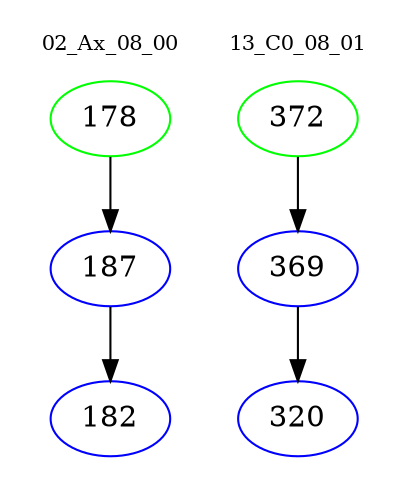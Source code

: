 digraph{
subgraph cluster_0 {
color = white
label = "02_Ax_08_00";
fontsize=10;
T0_178 [label="178", color="green"]
T0_178 -> T0_187 [color="black"]
T0_187 [label="187", color="blue"]
T0_187 -> T0_182 [color="black"]
T0_182 [label="182", color="blue"]
}
subgraph cluster_1 {
color = white
label = "13_C0_08_01";
fontsize=10;
T1_372 [label="372", color="green"]
T1_372 -> T1_369 [color="black"]
T1_369 [label="369", color="blue"]
T1_369 -> T1_320 [color="black"]
T1_320 [label="320", color="blue"]
}
}
